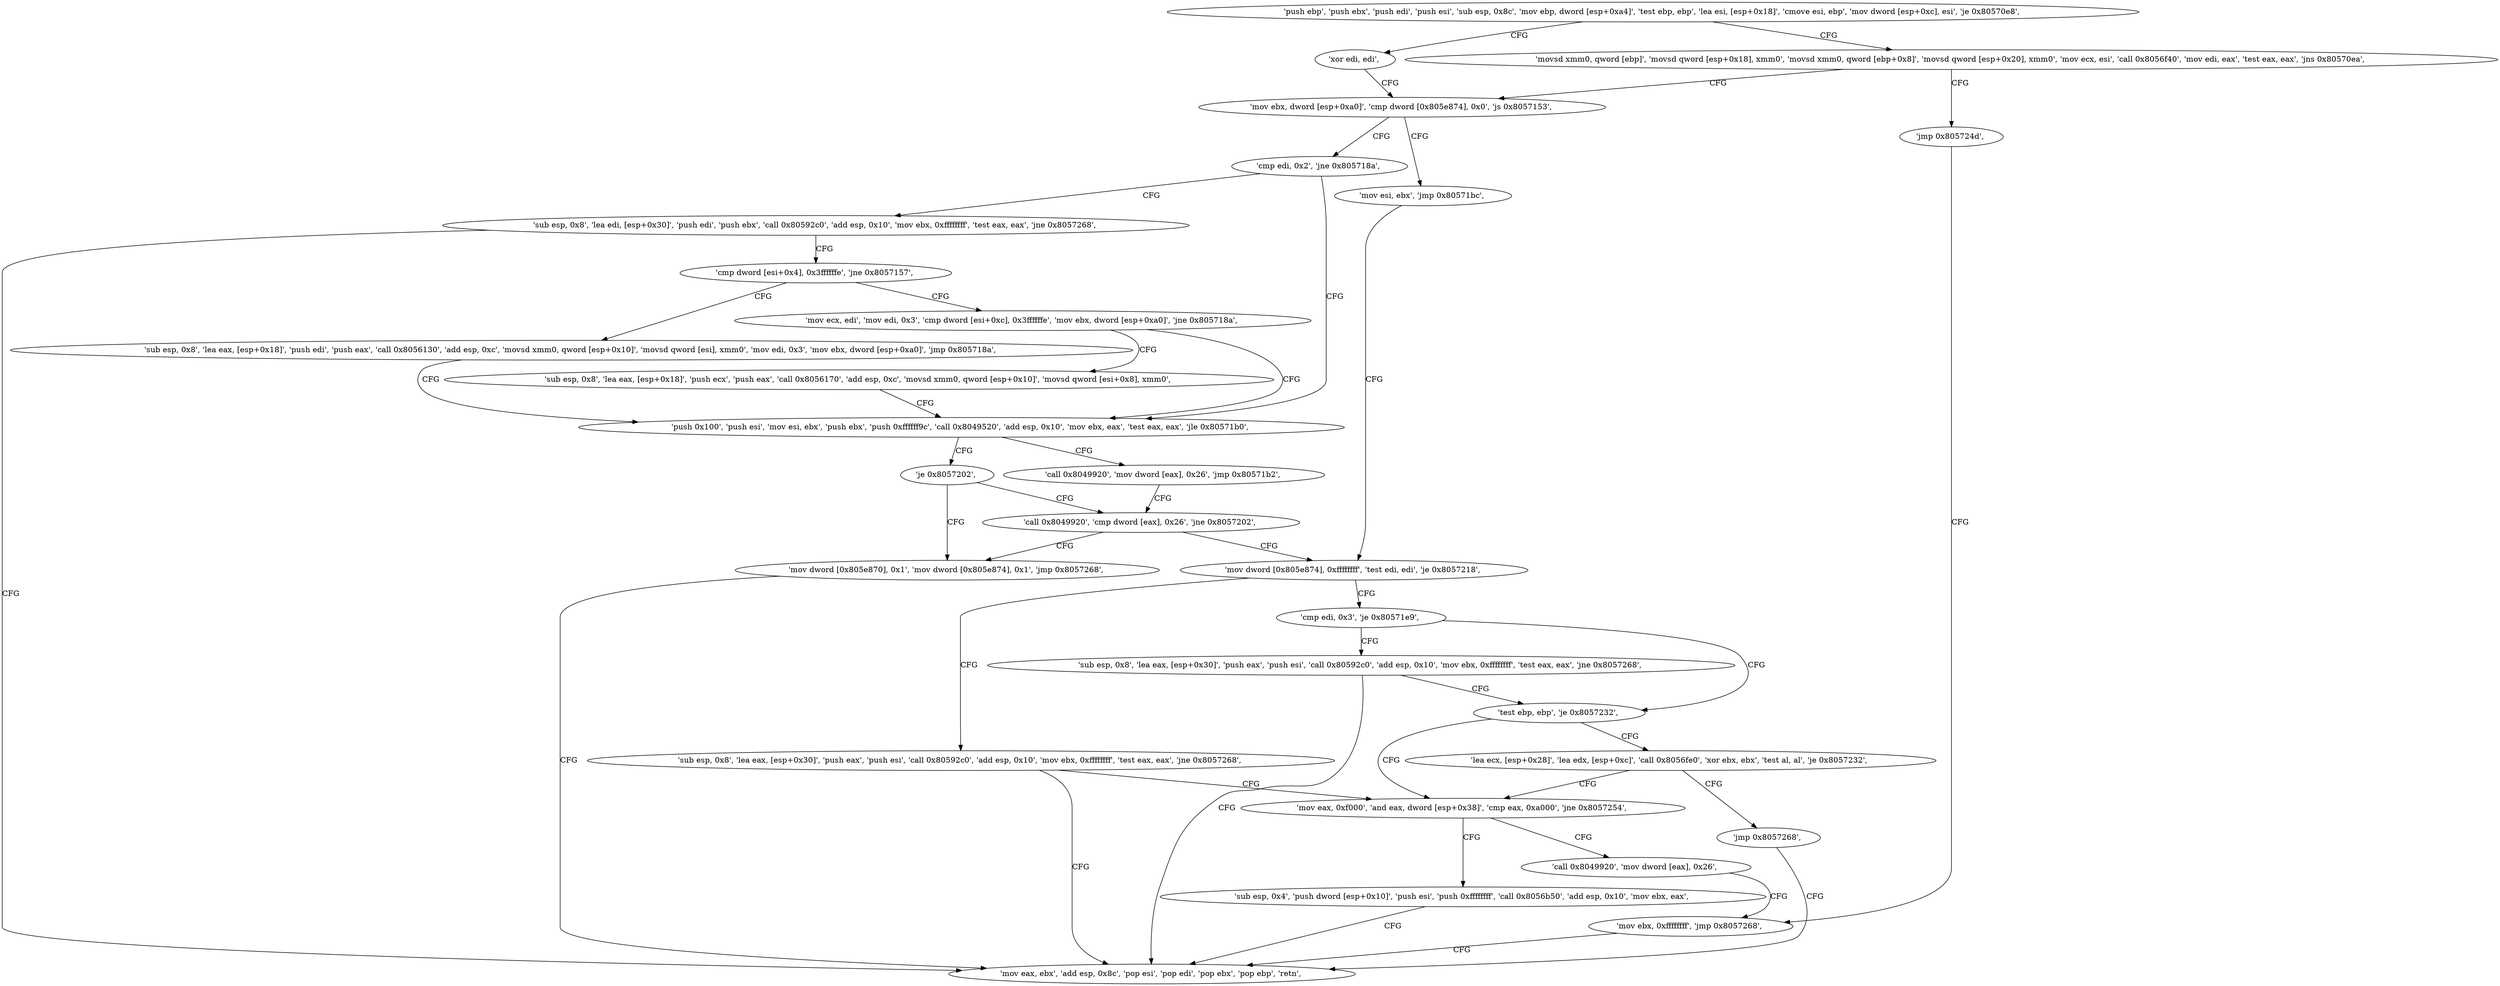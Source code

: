 digraph "func" {
"134574240" [label = "'push ebp', 'push ebx', 'push edi', 'push esi', 'sub esp, 0x8c', 'mov ebp, dword [esp+0xa4]', 'test ebp, ebp', 'lea esi, [esp+0x18]', 'cmove esi, ebp', 'mov dword [esp+0xc], esi', 'je 0x80570e8', " ]
"134574312" [label = "'xor edi, edi', " ]
"134574272" [label = "'movsd xmm0, qword [ebp]', 'movsd qword [esp+0x18], xmm0', 'movsd xmm0, qword [ebp+0x8]', 'movsd qword [esp+0x20], xmm0', 'mov ecx, esi', 'call 0x8056f40', 'mov edi, eax', 'test eax, eax', 'jns 0x80570ea', " ]
"134574314" [label = "'mov ebx, dword [esp+0xa0]', 'cmp dword [0x805e874], 0x0', 'js 0x8057153', " ]
"134574307" [label = "'jmp 0x805724d', " ]
"134574419" [label = "'mov esi, ebx', 'jmp 0x80571bc', " ]
"134574524" [label = "'mov dword [0x805e874], 0xffffffff', 'test edi, edi', 'je 0x8057218', " ]
"134574330" [label = "'cmp edi, 0x2', 'jne 0x805718a', " ]
"134574474" [label = "'push 0x100', 'push esi', 'mov esi, ebx', 'push ebx', 'push 0xffffff9c', 'call 0x8049520', 'add esp, 0x10', 'mov ebx, eax', 'test eax, eax', 'jle 0x80571b0', " ]
"134574339" [label = "'sub esp, 0x8', 'lea edi, [esp+0x30]', 'push edi', 'push ebx', 'call 0x80592c0', 'add esp, 0x10', 'mov ebx, 0xffffffff', 'test eax, eax', 'jne 0x8057268', " ]
"134574669" [label = "'mov ebx, 0xffffffff', 'jmp 0x8057268', " ]
"134574616" [label = "'sub esp, 0x8', 'lea eax, [esp+0x30]', 'push eax', 'push esi', 'call 0x80592c0', 'add esp, 0x10', 'mov ebx, 0xffffffff', 'test eax, eax', 'jne 0x8057268', " ]
"134574538" [label = "'cmp edi, 0x3', 'je 0x80571e9', " ]
"134574512" [label = "'je 0x8057202', " ]
"134574499" [label = "'call 0x8049920', 'mov dword [eax], 0x26', 'jmp 0x80571b2', " ]
"134574696" [label = "'mov eax, ebx', 'add esp, 0x8c', 'pop esi', 'pop edi', 'pop ebx', 'pop ebp', 'retn', " ]
"134574369" [label = "'cmp dword [esi+0x4], 0x3ffffffe', 'jne 0x8057157', " ]
"134574642" [label = "'mov eax, 0xf000', 'and eax, dword [esp+0x38]', 'cmp eax, 0xa000', 'jne 0x8057254', " ]
"134574569" [label = "'test ebp, ebp', 'je 0x8057232', " ]
"134574543" [label = "'sub esp, 0x8', 'lea eax, [esp+0x30]', 'push eax', 'push esi', 'call 0x80592c0', 'add esp, 0x10', 'mov ebx, 0xffffffff', 'test eax, eax', 'jne 0x8057268', " ]
"134574594" [label = "'mov dword [0x805e870], 0x1', 'mov dword [0x805e874], 0x1', 'jmp 0x8057268', " ]
"134574514" [label = "'call 0x8049920', 'cmp dword [eax], 0x26', 'jne 0x8057202', " ]
"134574423" [label = "'mov ecx, edi', 'mov edi, 0x3', 'cmp dword [esi+0xc], 0x3ffffffe', 'mov ebx, dword [esp+0xa0]', 'jne 0x805718a', " ]
"134574378" [label = "'sub esp, 0x8', 'lea eax, [esp+0x18]', 'push edi', 'push eax', 'call 0x8056130', 'add esp, 0xc', 'movsd xmm0, qword [esp+0x10]', 'movsd qword [esi], xmm0', 'mov edi, 0x3', 'mov ebx, dword [esp+0xa0]', 'jmp 0x805718a', " ]
"134574676" [label = "'sub esp, 0x4', 'push dword [esp+0x10]', 'push esi', 'push 0xffffffff', 'call 0x8056b50', 'add esp, 0x10', 'mov ebx, eax', " ]
"134574658" [label = "'call 0x8049920', 'mov dword [eax], 0x26', " ]
"134574573" [label = "'lea ecx, [esp+0x28]', 'lea edx, [esp+0xc]', 'call 0x8056fe0', 'xor ebx, ebx', 'test al, al', 'je 0x8057232', " ]
"134574446" [label = "'sub esp, 0x8', 'lea eax, [esp+0x18]', 'push ecx', 'push eax', 'call 0x8056170', 'add esp, 0xc', 'movsd xmm0, qword [esp+0x10]', 'movsd qword [esi+0x8], xmm0', " ]
"134574592" [label = "'jmp 0x8057268', " ]
"134574240" -> "134574312" [ label = "CFG" ]
"134574240" -> "134574272" [ label = "CFG" ]
"134574312" -> "134574314" [ label = "CFG" ]
"134574272" -> "134574314" [ label = "CFG" ]
"134574272" -> "134574307" [ label = "CFG" ]
"134574314" -> "134574419" [ label = "CFG" ]
"134574314" -> "134574330" [ label = "CFG" ]
"134574307" -> "134574669" [ label = "CFG" ]
"134574419" -> "134574524" [ label = "CFG" ]
"134574524" -> "134574616" [ label = "CFG" ]
"134574524" -> "134574538" [ label = "CFG" ]
"134574330" -> "134574474" [ label = "CFG" ]
"134574330" -> "134574339" [ label = "CFG" ]
"134574474" -> "134574512" [ label = "CFG" ]
"134574474" -> "134574499" [ label = "CFG" ]
"134574339" -> "134574696" [ label = "CFG" ]
"134574339" -> "134574369" [ label = "CFG" ]
"134574669" -> "134574696" [ label = "CFG" ]
"134574616" -> "134574696" [ label = "CFG" ]
"134574616" -> "134574642" [ label = "CFG" ]
"134574538" -> "134574569" [ label = "CFG" ]
"134574538" -> "134574543" [ label = "CFG" ]
"134574512" -> "134574594" [ label = "CFG" ]
"134574512" -> "134574514" [ label = "CFG" ]
"134574499" -> "134574514" [ label = "CFG" ]
"134574369" -> "134574423" [ label = "CFG" ]
"134574369" -> "134574378" [ label = "CFG" ]
"134574642" -> "134574676" [ label = "CFG" ]
"134574642" -> "134574658" [ label = "CFG" ]
"134574569" -> "134574642" [ label = "CFG" ]
"134574569" -> "134574573" [ label = "CFG" ]
"134574543" -> "134574696" [ label = "CFG" ]
"134574543" -> "134574569" [ label = "CFG" ]
"134574594" -> "134574696" [ label = "CFG" ]
"134574514" -> "134574594" [ label = "CFG" ]
"134574514" -> "134574524" [ label = "CFG" ]
"134574423" -> "134574474" [ label = "CFG" ]
"134574423" -> "134574446" [ label = "CFG" ]
"134574378" -> "134574474" [ label = "CFG" ]
"134574676" -> "134574696" [ label = "CFG" ]
"134574658" -> "134574669" [ label = "CFG" ]
"134574573" -> "134574642" [ label = "CFG" ]
"134574573" -> "134574592" [ label = "CFG" ]
"134574446" -> "134574474" [ label = "CFG" ]
"134574592" -> "134574696" [ label = "CFG" ]
}
